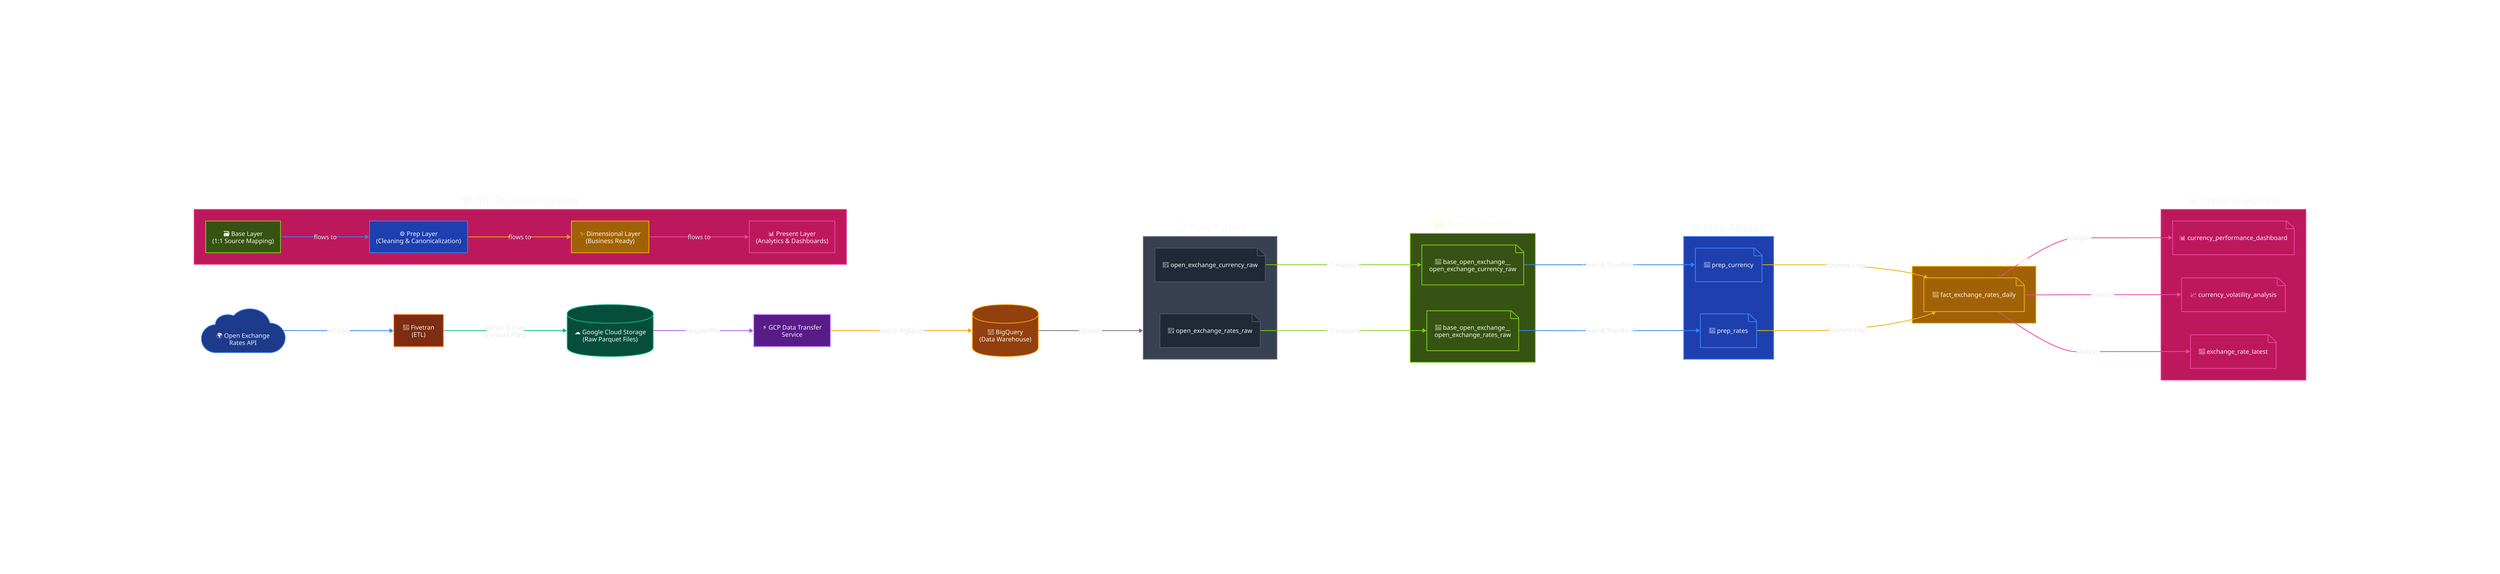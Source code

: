 direction: right

# Dark theme styling
vars: {
  d2-config: {
    dark-theme-id: 200
    pad: 500
  }
}

# Data Sources
openExchangeAPI: {
  label: "🌍 Open Exchange\nRates API"
  shape: cloud
  style: {
    fill: "#1e3a8a"
    stroke: "#3b82f6"
    font-color: "#f1f5f9"
  }
}

# Data Ingestion
fivetran: {
  label: "🔄 Fivetran\n(ETL)"
  shape: rectangle
  style: {
    fill: "#7c2d12"
    stroke: "#ea580c"
    font-color: "#fef7ed"
  }
}

# Data Lake
gcs: {
  label: "☁️ Google Cloud Storage\n(Raw Parquet Files)"
  shape: cylinder
  style: {
    fill: "#064e3b"
    stroke: "#10b981"
    font-color: "#ecfdf5"
  }
}

# Data Transfer
gcpDataTransfer: {
  label: "⚡ GCP Data Transfer\nService"
  shape: rectangle
  style: {
    fill: "#581c87"
    stroke: "#a855f7"
    font-color: "#faf5ff"
  }
}

# Data Warehouse
bigquery: {
  label: "🏢 BigQuery\n(Data Warehouse)"
  shape: cylinder
  style: {
    fill: "#92400e"
    stroke: "#f59e0b"
    font-color: "#fffbeb"
  }
}

# dbt Transformation Layers
dbt: {
  label: "🛠️ dbt Transformations"
  shape: rectangle
  style: {
    fill: "#be185d"
    stroke: "#ec4899"
    font-color: "#fdf2f8"
  }
  
  base: {
    label: "🗃️ Base Layer\n(1:1 Source Mapping)"
    shape: rectangle
    style: {
      fill: "#365314"
      stroke: "#84cc16"
      font-color: "#f7fee7"
    }
  }
  
  prep: {
    label: "⚙️ Prep Layer\n(Cleaning & Canonicalization)"
    shape: rectangle
    style: {
      fill: "#1e40af"
      stroke: "#3b82f6"
      font-color: "#eff6ff"
    }
  }
  
  dimensional: {
    label: "✨ Dimensional Layer\n(Business Ready)"
    shape: rectangle
    style: {
      fill: "#a16207"
      stroke: "#eab308"
      font-color: "#fefce8"
    }
  }
  
  present: {
    label: "📊 Present Layer\n(Analytics & Dashboards)"
    shape: rectangle
    style: {
      fill: "#be185d"
      stroke: "#ec4899"
      font-color: "#fdf2f8"
    }
  }
}

# Raw Tables in BigQuery
rawTables: {
  label: "📋 Raw Tables"
  style: {
    fill: "#374151"
    stroke: "#6b7280"
    font-color: "#f9fafb"
  }
  
  currencyRaw: {
    label: "📄 open_exchange_currency_raw"
    shape: page
    style: {
      fill: "#1f2937"
      stroke: "#4b5563"
      font-color: "#f3f4f6"
    }
  }
  
  ratesRaw: {
    label: "📄 open_exchange_rates_raw"
    shape: page
    style: {
      fill: "#1f2937"
      stroke: "#4b5563"
      font-color: "#f3f4f6"
    }
  }
}

# Base Models
baseModels: {
  label: "🗃️ Base Models"
  style: {
    fill: "#365314"
    stroke: "#84cc16"
    font-color: "#f7fee7"
  }
  
  baseCurrency: {
    label: "📝 base_open_exchange__\nopen_exchange_currency_raw"
    shape: page
    style: {
      fill: "#365314"
      stroke: "#84cc16"
      font-color: "#f7fee7"
    }
  }
  
  baseRates: {
    label: "📝 base_open_exchange__\nopen_exchange_rates_raw"
    shape: page
    style: {
      fill: "#365314"
      stroke: "#84cc16"
      font-color: "#f7fee7"
    }
  }
}

# Prep Models
prepModels: {
  label: "⚙️ Prep Models"
  style: {
    fill: "#1e40af"
    stroke: "#3b82f6"
    font-color: "#eff6ff"
  }
  
  prepCurrency: {
    label: "📝 prep_currency"
    shape: page
    style: {
      fill: "#1e40af"
      stroke: "#3b82f6"
      font-color: "#eff6ff"
    }
  }
  
  prepRates: {
    label: "📝 prep_rates"
    shape: page
    style: {
      fill: "#1e40af"
      stroke: "#3b82f6"
      font-color: "#eff6ff"
    }
  }
}

# Dimensional Models
dimModels: {
  label: "✨ Dimensional Models"
  style: {
    fill: "#a16207"
    stroke: "#eab308"
    font-color: "#fefce8"
  }
  
  factRates: {
    label: "📝 fact_exchange_rates_daily"
    shape: page
    style: {
      fill: "#a16207"
      stroke: "#eab308"
      font-color: "#fefce8"
    }
  }
}

# Present Models
presentModels: {
  label: "📊 Present Models"
  style: {
    fill: "#be185d"
    stroke: "#ec4899"
    font-color: "#fdf2f8"
  }
  
  dashboard: {
    label: "📊 currency_performance_dashboard"
    shape: page
    style: {
      fill: "#be185d"
      stroke: "#ec4899"
      font-color: "#fdf2f8"
    }
  }
  
  volatility: {
    label: "📈 currency_volatility_analysis"
    shape: page
    style: {
      fill: "#be185d"
      stroke: "#ec4899"
      font-color: "#fdf2f8"
    }
  }
  
  latest: {
    label: "📝 exchange_rate_latest"
    shape: page
    style: {
      fill: "#be185d"
      stroke: "#ec4899"
      font-color: "#fdf2f8"
    }
  }
}

# Data Flow with styling
openExchangeAPI -> fivetran: {
  label: "API Calls"
  style: {
    stroke: "#3b82f6"
    stroke-width: 2
    font-color: "#e5e7eb"
  }
}

fivetran -> gcs: {
  label: "Extract & Load\n(Parquet Files)"
  style: {
    stroke: "#10b981"
    stroke-width: 2
    font-color: "#e5e7eb"
  }
}

gcs -> gcpDataTransfer: {
  label: "Parquet Files"
  style: {
    stroke: "#a855f7"
    stroke-width: 2
    font-color: "#e5e7eb"
  }
}

gcpDataTransfer -> bigquery: {
  label: "Load to BigQuery"
  style: {
    stroke: "#f59e0b"
    stroke-width: 2
    font-color: "#e5e7eb"
  }
}

bigquery -> rawTables: {
  label: "Contains"
  style: {
    stroke: "#6b7280"
    stroke-width: 2
    font-color: "#e5e7eb"
  }
}

rawTables.currencyRaw -> baseModels.baseCurrency: {
  label: "1:1 mapping"
  style: {
    stroke: "#84cc16"
    stroke-width: 2
    font-color: "#e5e7eb"
  }
}

rawTables.ratesRaw -> baseModels.baseRates: {
  label: "1:1 mapping"
  style: {
    stroke: "#84cc16"
    stroke-width: 2
    font-color: "#e5e7eb"
  }
}

baseModels.baseCurrency -> prepModels.prepCurrency: {
  label: "Clean & Transform"
  style: {
    stroke: "#3b82f6"
    stroke-width: 2
    font-color: "#e5e7eb"
  }
}

baseModels.baseRates -> prepModels.prepRates: {
  label: "Clean & Transform"
  style: {
    stroke: "#3b82f6"
    stroke-width: 2
    font-color: "#e5e7eb"
  }
}

prepModels.prepCurrency -> dimModels.factRates: {
  label: "Business Logic"
  style: {
    stroke: "#eab308"
    stroke-width: 2
    font-color: "#e5e7eb"
  }
}

prepModels.prepRates -> dimModels.factRates: {
  label: "Business Logic"
  style: {
    stroke: "#eab308"
    stroke-width: 2
    font-color: "#e5e7eb"
  }
}

dimModels.factRates -> presentModels.dashboard: {
  label: "Analytics"
  style: {
    stroke: "#ec4899"
    stroke-width: 2
    font-color: "#e5e7eb"
  }
}

dimModels.factRates -> presentModels.volatility: {
  label: "Analytics"
  style: {
    stroke: "#ec4899"
    stroke-width: 2
    font-color: "#e5e7eb"
  }
}

dimModels.factRates -> presentModels.latest: {
  label: "Analytics"
  style: {
    stroke: "#ec4899"
    stroke-width: 2
    font-color: "#e5e7eb"
  }
}

# dbt layer connections with styling
dbt.base -> dbt.prep: {
  label: "flows to"
  style: {
    stroke: "#3b82f6"
    stroke-width: 2
    font-color: "#e5e7eb"
  }
}

dbt.prep -> dbt.dimensional: {
  label: "flows to"
  style: {
    stroke: "#eab308"
    stroke-width: 2
    font-color: "#e5e7eb"
  }
}

dbt.dimensional -> dbt.present: {
  label: "flows to"
  style: {
    stroke: "#ec4899"
    stroke-width: 2
    font-color: "#e5e7eb"
  }
}

